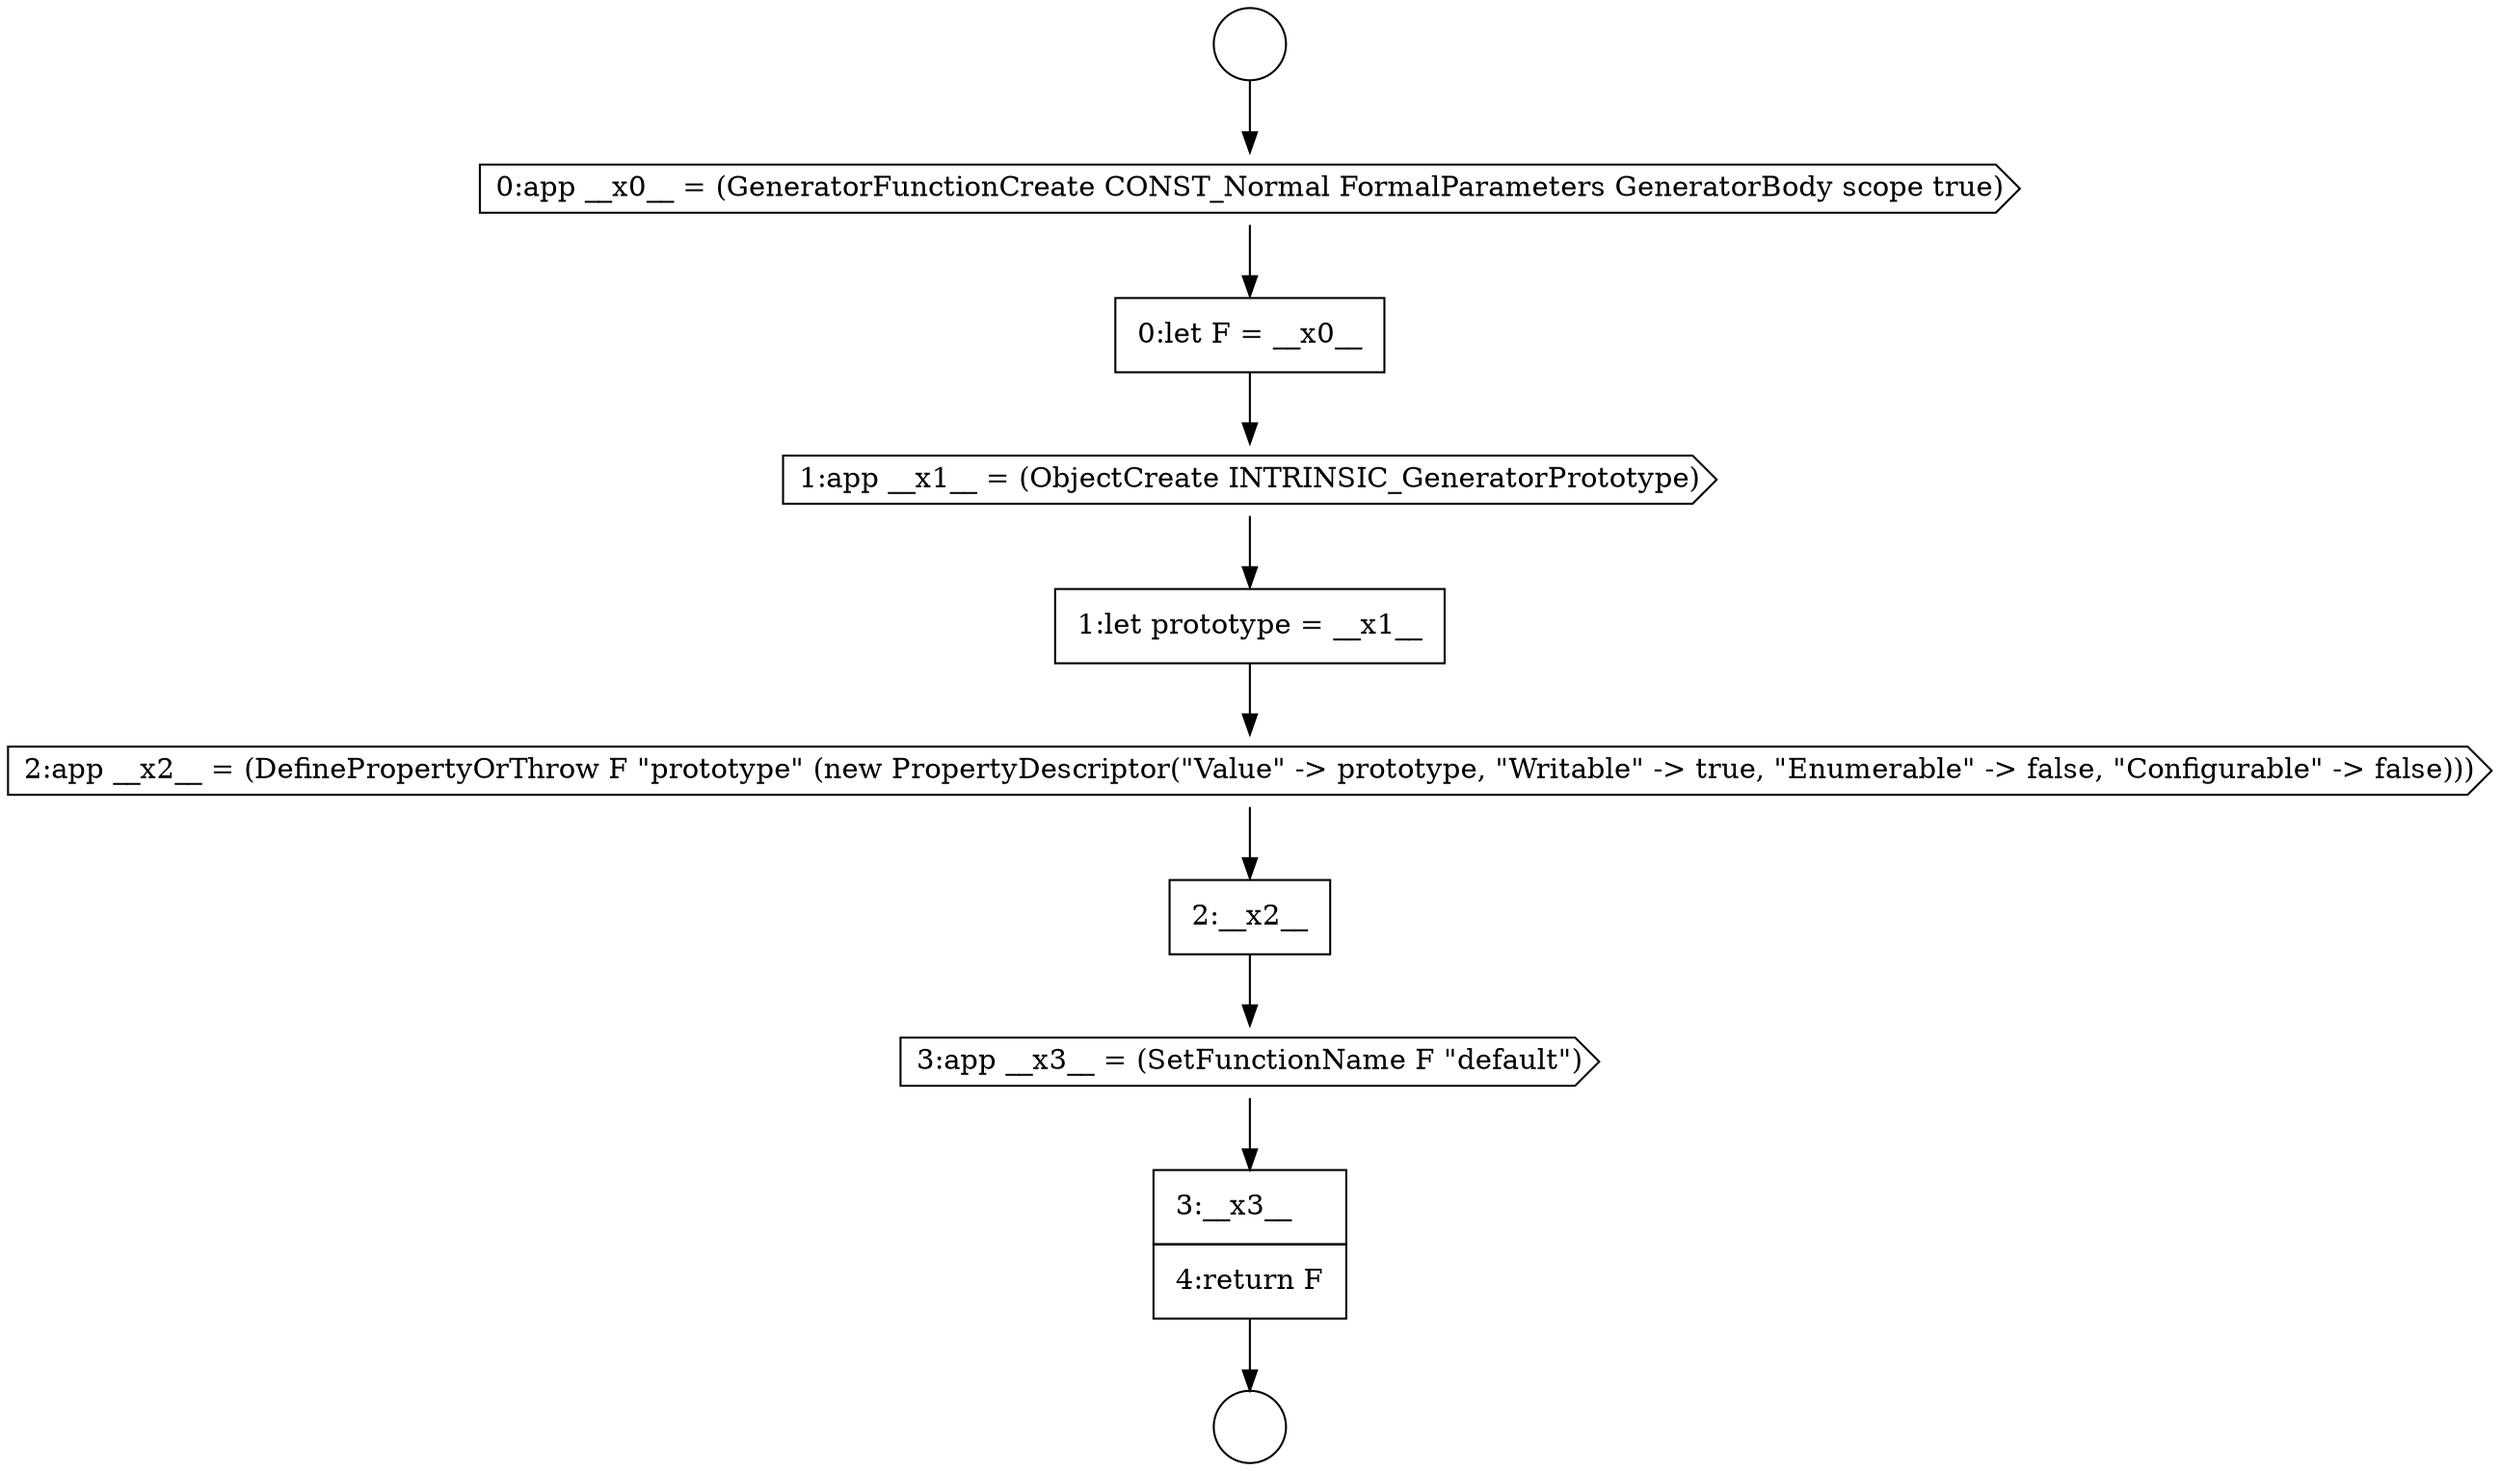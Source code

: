 digraph {
  node8239 [shape=none, margin=0, label=<<font color="black">
    <table border="0" cellborder="1" cellspacing="0" cellpadding="10">
      <tr><td align="left">2:__x2__</td></tr>
    </table>
  </font>> color="black" fillcolor="white" style=filled]
  node8235 [shape=none, margin=0, label=<<font color="black">
    <table border="0" cellborder="1" cellspacing="0" cellpadding="10">
      <tr><td align="left">0:let F = __x0__</td></tr>
    </table>
  </font>> color="black" fillcolor="white" style=filled]
  node8233 [shape=circle label=" " color="black" fillcolor="white" style=filled]
  node8238 [shape=cds, label=<<font color="black">2:app __x2__ = (DefinePropertyOrThrow F &quot;prototype&quot; (new PropertyDescriptor(&quot;Value&quot; -&gt; prototype, &quot;Writable&quot; -&gt; true, &quot;Enumerable&quot; -&gt; false, &quot;Configurable&quot; -&gt; false)))</font>> color="black" fillcolor="white" style=filled]
  node8234 [shape=cds, label=<<font color="black">0:app __x0__ = (GeneratorFunctionCreate CONST_Normal FormalParameters GeneratorBody scope true)</font>> color="black" fillcolor="white" style=filled]
  node8237 [shape=none, margin=0, label=<<font color="black">
    <table border="0" cellborder="1" cellspacing="0" cellpadding="10">
      <tr><td align="left">1:let prototype = __x1__</td></tr>
    </table>
  </font>> color="black" fillcolor="white" style=filled]
  node8240 [shape=cds, label=<<font color="black">3:app __x3__ = (SetFunctionName F &quot;default&quot;)</font>> color="black" fillcolor="white" style=filled]
  node8232 [shape=circle label=" " color="black" fillcolor="white" style=filled]
  node8241 [shape=none, margin=0, label=<<font color="black">
    <table border="0" cellborder="1" cellspacing="0" cellpadding="10">
      <tr><td align="left">3:__x3__</td></tr>
      <tr><td align="left">4:return F</td></tr>
    </table>
  </font>> color="black" fillcolor="white" style=filled]
  node8236 [shape=cds, label=<<font color="black">1:app __x1__ = (ObjectCreate INTRINSIC_GeneratorPrototype)</font>> color="black" fillcolor="white" style=filled]
  node8237 -> node8238 [ color="black"]
  node8240 -> node8241 [ color="black"]
  node8235 -> node8236 [ color="black"]
  node8241 -> node8233 [ color="black"]
  node8232 -> node8234 [ color="black"]
  node8239 -> node8240 [ color="black"]
  node8236 -> node8237 [ color="black"]
  node8234 -> node8235 [ color="black"]
  node8238 -> node8239 [ color="black"]
}
